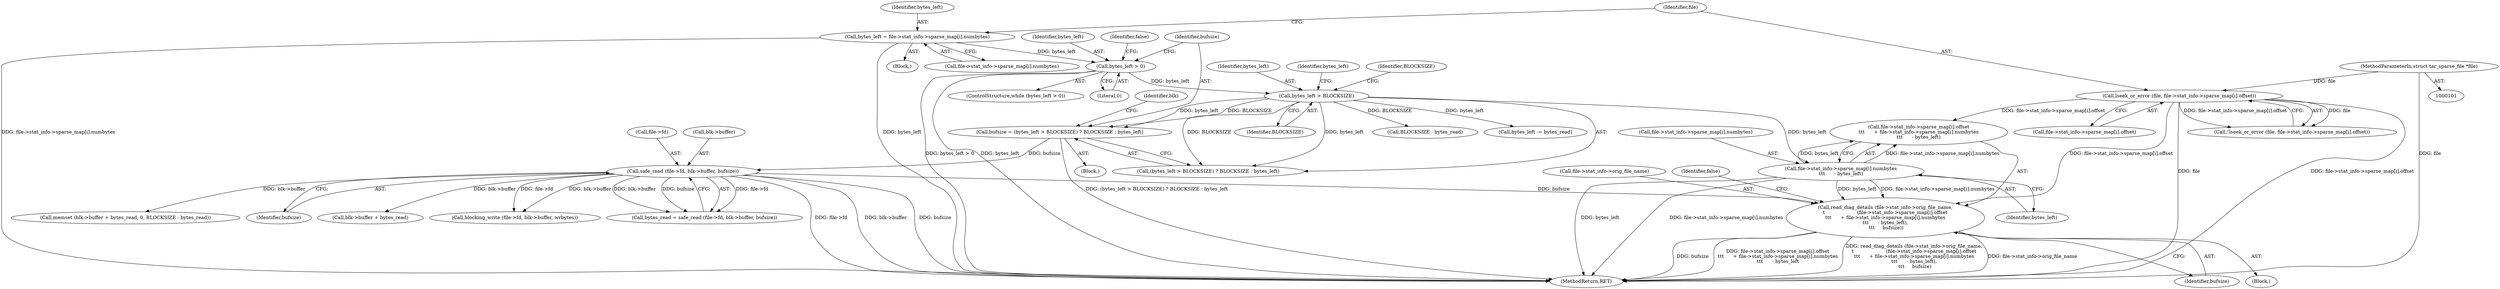 digraph "0_savannah_c15c42ccd1e2377945fd0414eca1a49294bff454@pointer" {
"1000166" [label="(Call,read_diag_details (file->stat_info->orig_file_name,\n\t                     (file->stat_info->sparse_map[i].offset\n\t\t\t      + file->stat_info->sparse_map[i].numbytes\n\t\t\t      - bytes_left),\n \t\t\t     bufsize))"];
"1000120" [label="(Call,lseek_or_error (file, file->stat_info->sparse_map[i].offset))"];
"1000102" [label="(MethodParameterIn,struct tar_sparse_file *file)"];
"1000182" [label="(Call,file->stat_info->sparse_map[i].numbytes\n\t\t\t      - bytes_left)"];
"1000142" [label="(Call,bytes_left > BLOCKSIZE)"];
"1000134" [label="(Call,bytes_left > 0)"];
"1000107" [label="(Call,bytes_left = file->stat_info->sparse_map[i].numbytes)"];
"1000153" [label="(Call,safe_read (file->fd, blk->buffer, bufsize))"];
"1000139" [label="(Call,bufsize = (bytes_left > BLOCKSIZE) ? BLOCKSIZE : bytes_left)"];
"1000146" [label="(Identifier,bytes_left)"];
"1000109" [label="(Call,file->stat_info->sparse_map[i].numbytes)"];
"1000416" [label="(MethodReturn,RET)"];
"1000154" [label="(Call,file->fd)"];
"1000139" [label="(Call,bufsize = (bytes_left > BLOCKSIZE) ? BLOCKSIZE : bytes_left)"];
"1000193" [label="(Identifier,bufsize)"];
"1000136" [label="(Literal,0)"];
"1000203" [label="(Call,BLOCKSIZE - bytes_read)"];
"1000196" [label="(Call,memset (blk->buffer + bytes_read, 0, BLOCKSIZE - bytes_read))"];
"1000104" [label="(Block,)"];
"1000145" [label="(Identifier,BLOCKSIZE)"];
"1000137" [label="(Block,)"];
"1000135" [label="(Identifier,bytes_left)"];
"1000121" [label="(Identifier,file)"];
"1000119" [label="(Call,!lseek_or_error (file, file->stat_info->sparse_map[i].offset))"];
"1000149" [label="(Identifier,blk)"];
"1000172" [label="(Call,file->stat_info->sparse_map[i].offset\n\t\t\t      + file->stat_info->sparse_map[i].numbytes\n\t\t\t      - bytes_left)"];
"1000122" [label="(Call,file->stat_info->sparse_map[i].offset)"];
"1000206" [label="(Call,bytes_left -= bytes_read)"];
"1000141" [label="(Call,(bytes_left > BLOCKSIZE) ? BLOCKSIZE : bytes_left)"];
"1000182" [label="(Call,file->stat_info->sparse_map[i].numbytes\n\t\t\t      - bytes_left)"];
"1000120" [label="(Call,lseek_or_error (file, file->stat_info->sparse_map[i].offset))"];
"1000157" [label="(Call,blk->buffer)"];
"1000166" [label="(Call,read_diag_details (file->stat_info->orig_file_name,\n\t                     (file->stat_info->sparse_map[i].offset\n\t\t\t      + file->stat_info->sparse_map[i].numbytes\n\t\t\t      - bytes_left),\n \t\t\t     bufsize))"];
"1000160" [label="(Identifier,bufsize)"];
"1000153" [label="(Call,safe_read (file->fd, blk->buffer, bufsize))"];
"1000167" [label="(Call,file->stat_info->orig_file_name)"];
"1000197" [label="(Call,blk->buffer + bytes_read)"];
"1000241" [label="(Call,blocking_write (file->fd, blk->buffer, wrbytes))"];
"1000151" [label="(Call,bytes_read = safe_read (file->fd, blk->buffer, bufsize))"];
"1000195" [label="(Identifier,false)"];
"1000142" [label="(Call,bytes_left > BLOCKSIZE)"];
"1000102" [label="(MethodParameterIn,struct tar_sparse_file *file)"];
"1000143" [label="(Identifier,bytes_left)"];
"1000107" [label="(Call,bytes_left = file->stat_info->sparse_map[i].numbytes)"];
"1000291" [label="(Identifier,false)"];
"1000140" [label="(Identifier,bufsize)"];
"1000192" [label="(Identifier,bytes_left)"];
"1000165" [label="(Block,)"];
"1000183" [label="(Call,file->stat_info->sparse_map[i].numbytes)"];
"1000133" [label="(ControlStructure,while (bytes_left > 0))"];
"1000108" [label="(Identifier,bytes_left)"];
"1000134" [label="(Call,bytes_left > 0)"];
"1000144" [label="(Identifier,BLOCKSIZE)"];
"1000166" -> "1000165"  [label="AST: "];
"1000166" -> "1000193"  [label="CFG: "];
"1000167" -> "1000166"  [label="AST: "];
"1000172" -> "1000166"  [label="AST: "];
"1000193" -> "1000166"  [label="AST: "];
"1000195" -> "1000166"  [label="CFG: "];
"1000166" -> "1000416"  [label="DDG: file->stat_info->sparse_map[i].offset\n\t\t\t      + file->stat_info->sparse_map[i].numbytes\n\t\t\t      - bytes_left"];
"1000166" -> "1000416"  [label="DDG: read_diag_details (file->stat_info->orig_file_name,\n\t                     (file->stat_info->sparse_map[i].offset\n\t\t\t      + file->stat_info->sparse_map[i].numbytes\n\t\t\t      - bytes_left),\n \t\t\t     bufsize)"];
"1000166" -> "1000416"  [label="DDG: file->stat_info->orig_file_name"];
"1000166" -> "1000416"  [label="DDG: bufsize"];
"1000120" -> "1000166"  [label="DDG: file->stat_info->sparse_map[i].offset"];
"1000182" -> "1000166"  [label="DDG: file->stat_info->sparse_map[i].numbytes"];
"1000182" -> "1000166"  [label="DDG: bytes_left"];
"1000153" -> "1000166"  [label="DDG: bufsize"];
"1000120" -> "1000119"  [label="AST: "];
"1000120" -> "1000122"  [label="CFG: "];
"1000121" -> "1000120"  [label="AST: "];
"1000122" -> "1000120"  [label="AST: "];
"1000119" -> "1000120"  [label="CFG: "];
"1000120" -> "1000416"  [label="DDG: file"];
"1000120" -> "1000416"  [label="DDG: file->stat_info->sparse_map[i].offset"];
"1000120" -> "1000119"  [label="DDG: file"];
"1000120" -> "1000119"  [label="DDG: file->stat_info->sparse_map[i].offset"];
"1000102" -> "1000120"  [label="DDG: file"];
"1000120" -> "1000172"  [label="DDG: file->stat_info->sparse_map[i].offset"];
"1000102" -> "1000101"  [label="AST: "];
"1000102" -> "1000416"  [label="DDG: file"];
"1000182" -> "1000172"  [label="AST: "];
"1000182" -> "1000192"  [label="CFG: "];
"1000183" -> "1000182"  [label="AST: "];
"1000192" -> "1000182"  [label="AST: "];
"1000172" -> "1000182"  [label="CFG: "];
"1000182" -> "1000416"  [label="DDG: file->stat_info->sparse_map[i].numbytes"];
"1000182" -> "1000416"  [label="DDG: bytes_left"];
"1000182" -> "1000172"  [label="DDG: file->stat_info->sparse_map[i].numbytes"];
"1000182" -> "1000172"  [label="DDG: bytes_left"];
"1000142" -> "1000182"  [label="DDG: bytes_left"];
"1000142" -> "1000141"  [label="AST: "];
"1000142" -> "1000144"  [label="CFG: "];
"1000143" -> "1000142"  [label="AST: "];
"1000144" -> "1000142"  [label="AST: "];
"1000145" -> "1000142"  [label="CFG: "];
"1000146" -> "1000142"  [label="CFG: "];
"1000142" -> "1000139"  [label="DDG: BLOCKSIZE"];
"1000142" -> "1000139"  [label="DDG: bytes_left"];
"1000134" -> "1000142"  [label="DDG: bytes_left"];
"1000142" -> "1000141"  [label="DDG: BLOCKSIZE"];
"1000142" -> "1000141"  [label="DDG: bytes_left"];
"1000142" -> "1000203"  [label="DDG: BLOCKSIZE"];
"1000142" -> "1000206"  [label="DDG: bytes_left"];
"1000134" -> "1000133"  [label="AST: "];
"1000134" -> "1000136"  [label="CFG: "];
"1000135" -> "1000134"  [label="AST: "];
"1000136" -> "1000134"  [label="AST: "];
"1000140" -> "1000134"  [label="CFG: "];
"1000291" -> "1000134"  [label="CFG: "];
"1000134" -> "1000416"  [label="DDG: bytes_left > 0"];
"1000134" -> "1000416"  [label="DDG: bytes_left"];
"1000107" -> "1000134"  [label="DDG: bytes_left"];
"1000107" -> "1000104"  [label="AST: "];
"1000107" -> "1000109"  [label="CFG: "];
"1000108" -> "1000107"  [label="AST: "];
"1000109" -> "1000107"  [label="AST: "];
"1000121" -> "1000107"  [label="CFG: "];
"1000107" -> "1000416"  [label="DDG: bytes_left"];
"1000107" -> "1000416"  [label="DDG: file->stat_info->sparse_map[i].numbytes"];
"1000153" -> "1000151"  [label="AST: "];
"1000153" -> "1000160"  [label="CFG: "];
"1000154" -> "1000153"  [label="AST: "];
"1000157" -> "1000153"  [label="AST: "];
"1000160" -> "1000153"  [label="AST: "];
"1000151" -> "1000153"  [label="CFG: "];
"1000153" -> "1000416"  [label="DDG: blk->buffer"];
"1000153" -> "1000416"  [label="DDG: bufsize"];
"1000153" -> "1000416"  [label="DDG: file->fd"];
"1000153" -> "1000151"  [label="DDG: file->fd"];
"1000153" -> "1000151"  [label="DDG: blk->buffer"];
"1000153" -> "1000151"  [label="DDG: bufsize"];
"1000139" -> "1000153"  [label="DDG: bufsize"];
"1000153" -> "1000196"  [label="DDG: blk->buffer"];
"1000153" -> "1000197"  [label="DDG: blk->buffer"];
"1000153" -> "1000241"  [label="DDG: file->fd"];
"1000153" -> "1000241"  [label="DDG: blk->buffer"];
"1000139" -> "1000137"  [label="AST: "];
"1000139" -> "1000141"  [label="CFG: "];
"1000140" -> "1000139"  [label="AST: "];
"1000141" -> "1000139"  [label="AST: "];
"1000149" -> "1000139"  [label="CFG: "];
"1000139" -> "1000416"  [label="DDG: (bytes_left > BLOCKSIZE) ? BLOCKSIZE : bytes_left"];
}
